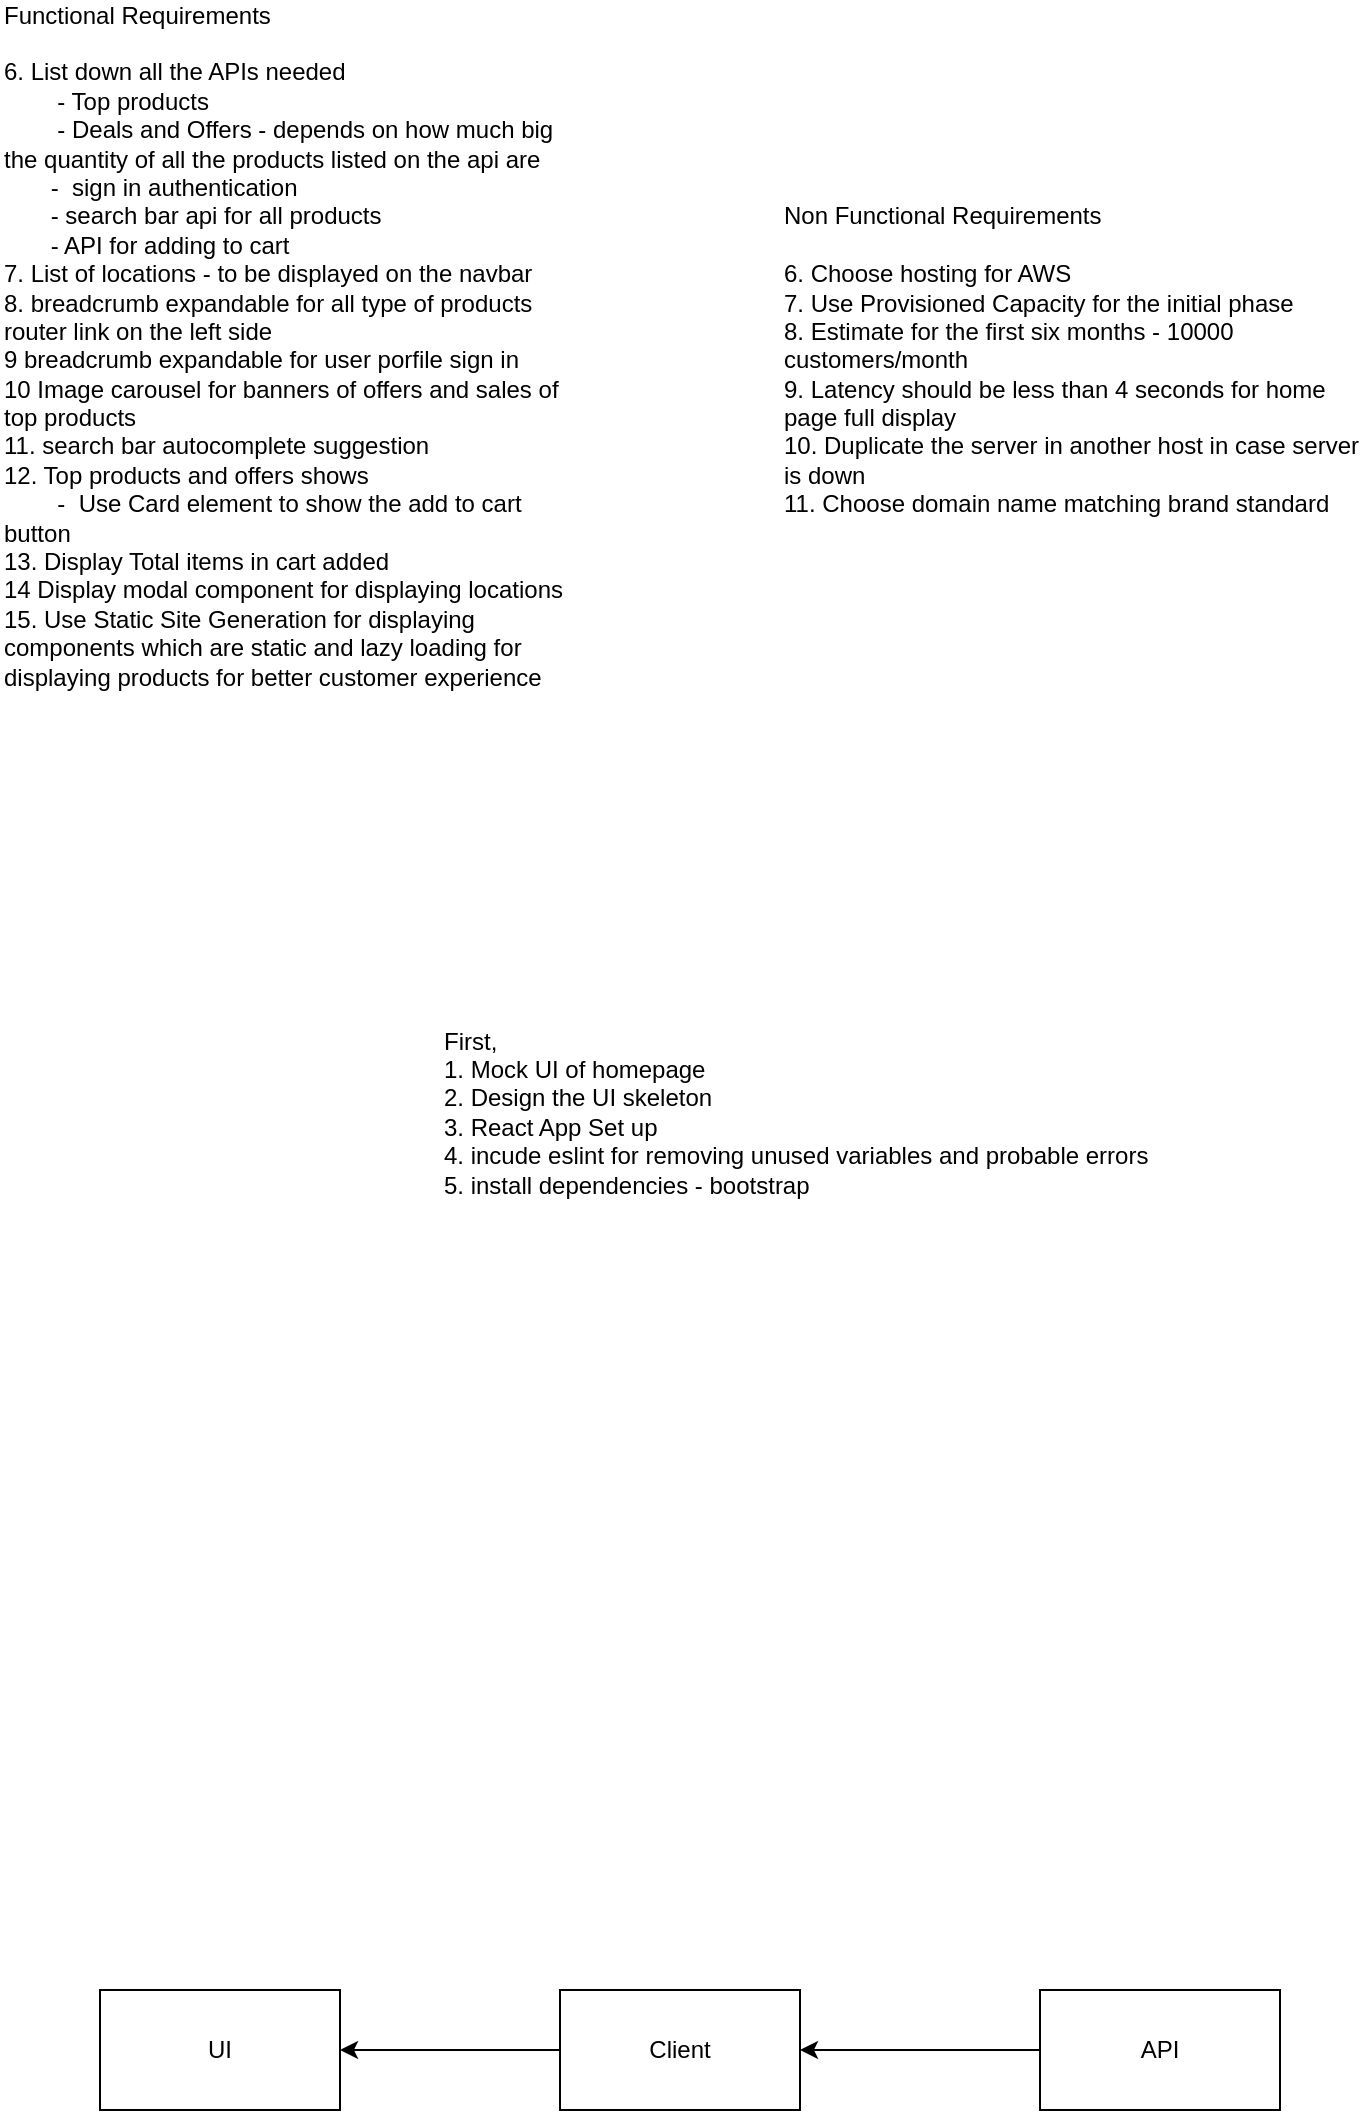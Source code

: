 <mxfile version="28.0.7">
  <diagram name="Page-1" id="M8_VWo9m_ZNQW_kMiXNB">
    <mxGraphModel dx="898" dy="1755" grid="1" gridSize="10" guides="1" tooltips="1" connect="1" arrows="1" fold="1" page="1" pageScale="1" pageWidth="827" pageHeight="1169" math="0" shadow="0">
      <root>
        <mxCell id="0" />
        <mxCell id="1" parent="0" />
        <mxCell id="UZGsrQagEl5h_SZRngAT-1" value="Functional Requirements&lt;div&gt;&lt;br&gt;&lt;/div&gt;&lt;div&gt;&lt;div&gt;6. List down all the APIs needed&amp;nbsp;&lt;/div&gt;&lt;div&gt;&lt;span style=&quot;white-space: pre;&quot;&gt;&#x9;&lt;/span&gt;- Top products&amp;nbsp;&lt;/div&gt;&lt;div&gt;&lt;span style=&quot;white-space: pre;&quot;&gt;&#x9;&lt;/span&gt;- Deals and Offers - depends on how much big the quantity of all the products listed on the api are&lt;br&gt;&lt;/div&gt;&lt;div&gt;&amp;nbsp; &amp;nbsp; &amp;nbsp; &amp;nbsp;-&amp;nbsp; sign in authentication&lt;/div&gt;&lt;div&gt;&amp;nbsp; &amp;nbsp; &amp;nbsp; &amp;nbsp;- search bar api for all products&lt;/div&gt;&lt;div&gt;&amp;nbsp; &amp;nbsp; &amp;nbsp; &amp;nbsp;- API for adding to cart&amp;nbsp;&lt;/div&gt;&lt;div&gt;7. List of locations - to be displayed on the navbar&lt;/div&gt;&lt;div&gt;8. breadcrumb expandable for all type of products router link on the left side&lt;/div&gt;&lt;div&gt;9 breadcrumb expandable for user porfile sign&lt;span style=&quot;background-color: transparent; color: light-dark(rgb(0, 0, 0), rgb(255, 255, 255));&quot;&gt;&amp;nbsp;in&lt;/span&gt;&lt;/div&gt;&lt;div&gt;&lt;span style=&quot;background-color: transparent; color: light-dark(rgb(0, 0, 0), rgb(255, 255, 255));&quot;&gt;10 Image carousel for banners of offers and sales of top products&lt;/span&gt;&lt;/div&gt;&lt;div&gt;&lt;span style=&quot;background-color: transparent; color: light-dark(rgb(0, 0, 0), rgb(255, 255, 255));&quot;&gt;11. search bar autocomplete suggestion&lt;/span&gt;&lt;/div&gt;&lt;div&gt;&lt;span style=&quot;background-color: transparent; color: light-dark(rgb(0, 0, 0), rgb(255, 255, 255));&quot;&gt;12. Top products and offers shows&lt;/span&gt;&lt;/div&gt;&lt;div&gt;&lt;span style=&quot;background-color: transparent; color: light-dark(rgb(0, 0, 0), rgb(255, 255, 255));&quot;&gt;&lt;span style=&quot;white-space: pre;&quot;&gt;&#x9;&lt;/span&gt;-&amp;nbsp; Use Card element to show the add to cart button&lt;br&gt;&lt;/span&gt;&lt;/div&gt;&lt;div&gt;13. Display Total items in cart added&lt;/div&gt;&lt;div&gt;14 Display modal component for displaying locations&lt;/div&gt;&lt;div&gt;15. Use Static Site Generation for displaying components which are static and lazy loading for displaying products for better customer experience&lt;/div&gt;&lt;div&gt;&lt;br&gt;&lt;/div&gt;&lt;/div&gt;" style="text;html=1;align=left;verticalAlign=middle;whiteSpace=wrap;rounded=0;" vertex="1" parent="1">
          <mxGeometry x="120" y="60" width="290" height="210" as="geometry" />
        </mxCell>
        <mxCell id="UZGsrQagEl5h_SZRngAT-2" value="Non Functional Requirements&lt;div&gt;&lt;br&gt;&lt;/div&gt;&lt;div&gt;&lt;div&gt;6. Choose hosting for AWS&lt;/div&gt;&lt;div&gt;7. Use Provisioned Capacity for the initial phase&lt;/div&gt;&lt;div&gt;8. Estimate for the first six months - 10000 customers/month&amp;nbsp;&lt;/div&gt;&lt;div&gt;9. Latency should be less than 4 seconds for home page full display&lt;/div&gt;&lt;div&gt;10. Duplicate the server in another host in case server is down&lt;/div&gt;&lt;div&gt;11. Choose domain name matching brand standard&lt;/div&gt;&lt;/div&gt;" style="text;html=1;align=left;verticalAlign=middle;whiteSpace=wrap;rounded=0;" vertex="1" parent="1">
          <mxGeometry x="510" y="60" width="290" height="210" as="geometry" />
        </mxCell>
        <mxCell id="UZGsrQagEl5h_SZRngAT-7" style="edgeStyle=orthogonalEdgeStyle;rounded=0;orthogonalLoop=1;jettySize=auto;html=1;entryX=1;entryY=0.5;entryDx=0;entryDy=0;" edge="1" parent="1" source="UZGsrQagEl5h_SZRngAT-3" target="UZGsrQagEl5h_SZRngAT-5">
          <mxGeometry relative="1" as="geometry" />
        </mxCell>
        <mxCell id="UZGsrQagEl5h_SZRngAT-3" value="Client" style="rounded=0;whiteSpace=wrap;html=1;" vertex="1" parent="1">
          <mxGeometry x="400" y="980" width="120" height="60" as="geometry" />
        </mxCell>
        <mxCell id="UZGsrQagEl5h_SZRngAT-6" style="edgeStyle=orthogonalEdgeStyle;rounded=0;orthogonalLoop=1;jettySize=auto;html=1;entryX=1;entryY=0.5;entryDx=0;entryDy=0;" edge="1" parent="1" source="UZGsrQagEl5h_SZRngAT-4" target="UZGsrQagEl5h_SZRngAT-3">
          <mxGeometry relative="1" as="geometry" />
        </mxCell>
        <mxCell id="UZGsrQagEl5h_SZRngAT-4" value="API" style="rounded=0;whiteSpace=wrap;html=1;" vertex="1" parent="1">
          <mxGeometry x="640" y="980" width="120" height="60" as="geometry" />
        </mxCell>
        <mxCell id="UZGsrQagEl5h_SZRngAT-5" value="UI" style="rounded=0;whiteSpace=wrap;html=1;" vertex="1" parent="1">
          <mxGeometry x="170" y="980" width="120" height="60" as="geometry" />
        </mxCell>
        <mxCell id="UZGsrQagEl5h_SZRngAT-8" value="First,&amp;nbsp;&lt;div&gt;1. Mock UI of homepage&lt;/div&gt;&lt;div&gt;2. Design the UI skeleton&lt;/div&gt;&lt;div&gt;3. React App Set up&lt;/div&gt;&lt;div&gt;4. incude eslint for removing unused variables and probable errors&lt;/div&gt;&lt;div&gt;5. install dependencies - bootstrap&lt;/div&gt;&lt;div&gt;&lt;br&gt;&lt;/div&gt;&lt;div&gt;&lt;br&gt;&lt;/div&gt;&lt;div&gt;&lt;br&gt;&lt;/div&gt;&lt;div&gt;&lt;br&gt;&lt;/div&gt;" style="text;html=1;align=left;verticalAlign=middle;whiteSpace=wrap;rounded=0;" vertex="1" parent="1">
          <mxGeometry x="340" y="390" width="400" height="360" as="geometry" />
        </mxCell>
      </root>
    </mxGraphModel>
  </diagram>
</mxfile>
